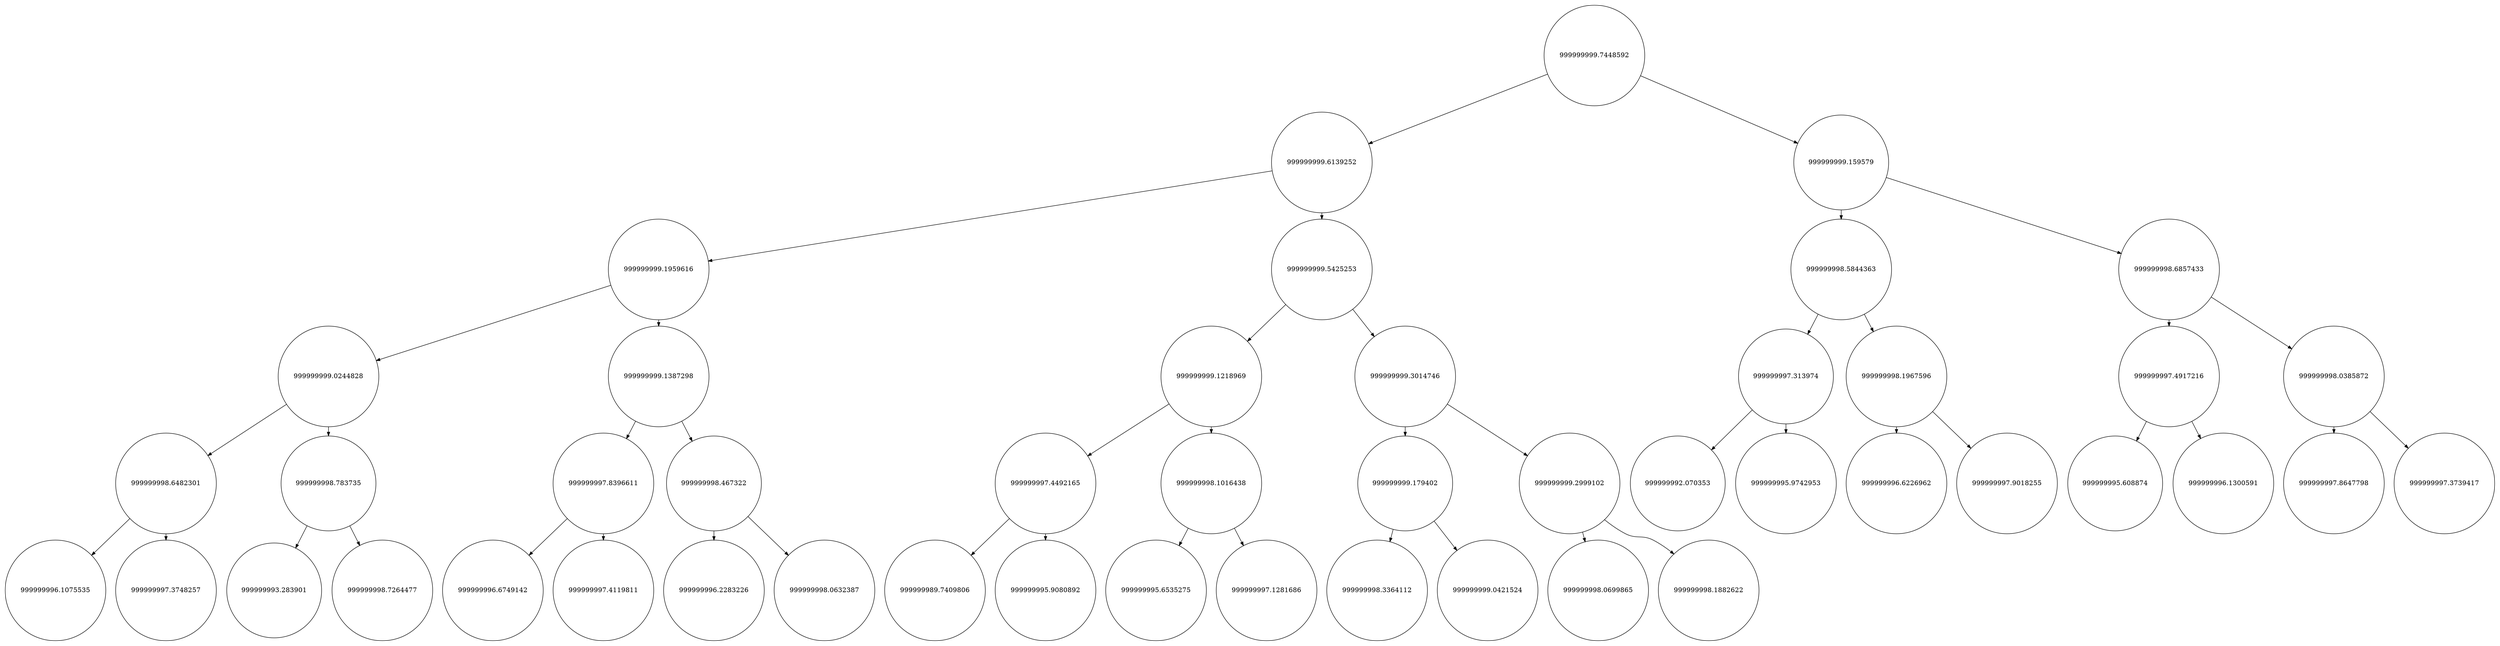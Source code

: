 
    digraph G {
    nodesep=0.3;
    ranksep=0.2;
    margin=0.1;
    node [shape=circle];
    edge [arrowsize=0.8];
    1 -> 2[side=left];
1 -> 3;
2 -> 4[side=left];
2 -> 5;
3 -> 6[side=left];
3 -> 7;
4 -> 8[side=left];
4 -> 9;
5 -> 10[side=left];
5 -> 11;
6 -> 12[side=left];
6 -> 13;
7 -> 14[side=left];
7 -> 15;
8 -> 16[side=left];
8 -> 17;
9 -> 18[side=left];
9 -> 19;
10 -> 20[side=left];
10 -> 21;
11 -> 22[side=left];
11 -> 23;
12 -> 24[side=left];
12 -> 25;
13 -> 26[side=left];
13 -> 27;
14 -> 28[side=left];
14 -> 29;
15 -> 30[side=left];
15 -> 31;
16 -> 32[side=left];
16 -> 33;
17 -> 34[side=left];
17 -> 35;
18 -> 36[side=left];
18 -> 37;
19 -> 38[side=left];
19 -> 39;
20 -> 40[side=left];
20 -> 41;
21 -> 42[side=left];
21 -> 43;
22 -> 44[side=left];
22 -> 45;
23 -> 46[side=left];
23 -> 47;
1[label="999999999.7448592"]
2[label="999999999.6139252"]
3[label="999999999.159579"]
4[label="999999999.1959616"]
5[label="999999999.5425253"]
6[label="999999998.5844363"]
7[label="999999998.6857433"]
8[label="999999999.0244828"]
9[label="999999999.1387298"]
10[label="999999999.1218969"]
11[label="999999999.3014746"]
12[label="999999997.313974"]
13[label="999999998.1967596"]
14[label="999999997.4917216"]
15[label="999999998.0385872"]
16[label="999999998.6482301"]
17[label="999999998.783735"]
18[label="999999997.8396611"]
19[label="999999998.467322"]
20[label="999999997.4492165"]
21[label="999999998.1016438"]
22[label="999999999.179402"]
23[label="999999999.2999102"]
24[label="999999992.070353"]
25[label="999999995.9742953"]
26[label="999999996.6226962"]
27[label="999999997.9018255"]
28[label="999999995.608874"]
29[label="999999996.1300591"]
30[label="999999997.8647798"]
31[label="999999997.3739417"]
32[label="999999996.1075535"]
33[label="999999997.3748257"]
34[label="999999993.283901"]
35[label="999999998.7264477"]
36[label="999999996.6749142"]
37[label="999999997.4119811"]
38[label="999999996.2283226"]
39[label="999999998.0632387"]
40[label="999999989.7409806"]
41[label="999999995.9080892"]
42[label="999999995.6535275"]
43[label="999999997.1281686"]
44[label="999999998.3364112"]
45[label="999999999.0421524"]
46[label="999999998.0699865"]
47[label="999999998.1882622"]}
